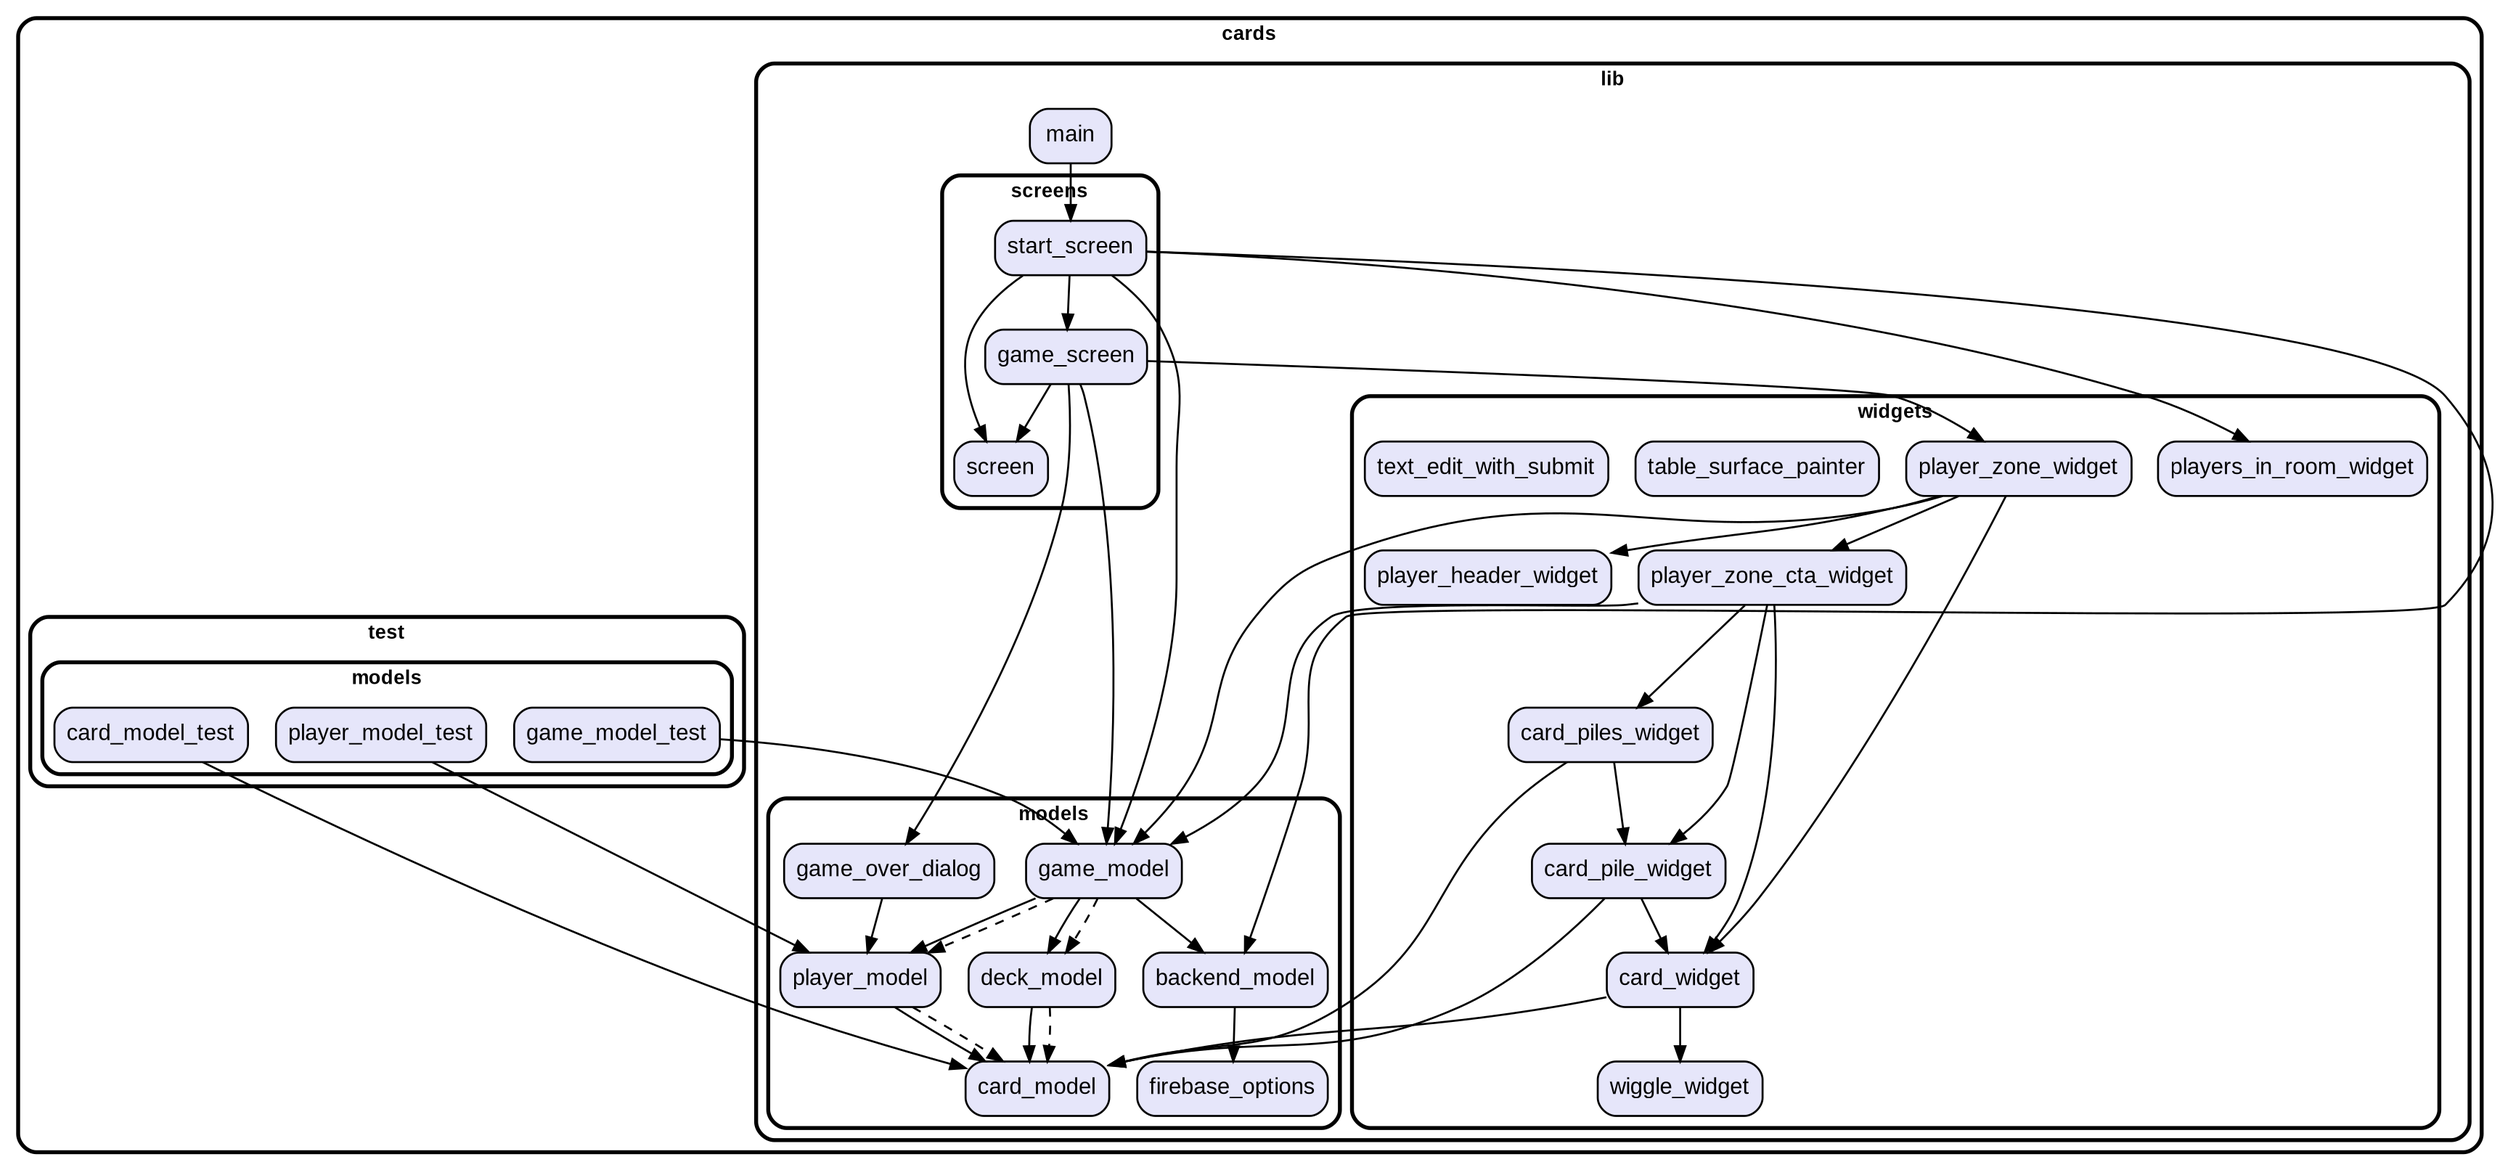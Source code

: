 digraph "" {
  graph [style=rounded fontname="Arial Black" fontsize=13 penwidth=2.6];
  node [shape=rect style="filled,rounded" fontname=Arial fontsize=15 fillcolor=Lavender penwidth=1.3];
  edge [penwidth=1.3];
  "/lib/main.dart" [label="main"];
  "/lib/models/backend_model.dart" [label="backend_model"];
  "/lib/models/card_model.dart" [label="card_model"];
  "/lib/models/deck_model.dart" [label="deck_model"];
  "/lib/models/firebase_options.dart" [label="firebase_options"];
  "/lib/models/game_model.dart" [label="game_model"];
  "/lib/models/game_over_dialog.dart" [label="game_over_dialog"];
  "/lib/models/player_model.dart" [label="player_model"];
  "/lib/screens/game_screen.dart" [label="game_screen"];
  "/lib/screens/screen.dart" [label="screen"];
  "/lib/screens/start_screen.dart" [label="start_screen"];
  "/lib/widgets/card_piles_widget.dart" [label="card_piles_widget"];
  "/lib/widgets/card_pile_widget.dart" [label="card_pile_widget"];
  "/lib/widgets/card_widget.dart" [label="card_widget"];
  "/lib/widgets/players_in_room_widget.dart" [label="players_in_room_widget"];
  "/lib/widgets/player_header_widget.dart" [label="player_header_widget"];
  "/lib/widgets/player_zone_cta_widget.dart" [label="player_zone_cta_widget"];
  "/lib/widgets/player_zone_widget.dart" [label="player_zone_widget"];
  "/lib/widgets/table_surface_painter.dart" [label="table_surface_painter"];
  "/lib/widgets/text_edit_with_submit.dart" [label="text_edit_with_submit"];
  "/lib/widgets/wiggle_widget.dart" [label="wiggle_widget"];
  "/test/models/card_model_test.dart" [label="card_model_test"];
  "/test/models/game_model_test.dart" [label="game_model_test"];
  "/test/models/player_model_test.dart" [label="player_model_test"];
  subgraph "cluster~" {
    label="cards";
    subgraph "cluster~/lib" {
      label="lib";
      "/lib/main.dart";
      subgraph "cluster~/lib/models" {
        label="models";
        "/lib/models/backend_model.dart";
        "/lib/models/card_model.dart";
        "/lib/models/deck_model.dart";
        "/lib/models/firebase_options.dart";
        "/lib/models/game_model.dart";
        "/lib/models/game_over_dialog.dart";
        "/lib/models/player_model.dart";
      }
      subgraph "cluster~/lib/screens" {
        label="screens";
        "/lib/screens/game_screen.dart";
        "/lib/screens/screen.dart";
        "/lib/screens/start_screen.dart";
      }
      subgraph "cluster~/lib/widgets" {
        label="widgets";
        "/lib/widgets/card_piles_widget.dart";
        "/lib/widgets/card_pile_widget.dart";
        "/lib/widgets/card_widget.dart";
        "/lib/widgets/players_in_room_widget.dart";
        "/lib/widgets/player_header_widget.dart";
        "/lib/widgets/player_zone_cta_widget.dart";
        "/lib/widgets/player_zone_widget.dart";
        "/lib/widgets/table_surface_painter.dart";
        "/lib/widgets/text_edit_with_submit.dart";
        "/lib/widgets/wiggle_widget.dart";
      }
    }
    subgraph "cluster~/test" {
      label="test";
      subgraph "cluster~/test/models" {
        label="models";
        "/test/models/card_model_test.dart";
        "/test/models/game_model_test.dart";
        "/test/models/player_model_test.dart";
      }
    }
  }
  "/lib/main.dart" -> "/lib/screens/start_screen.dart";
  "/lib/models/backend_model.dart" -> "/lib/models/firebase_options.dart";
  "/lib/models/deck_model.dart" -> "/lib/models/card_model.dart";
  "/lib/models/deck_model.dart" -> "/lib/models/card_model.dart" [style=dashed];
  "/lib/models/game_model.dart" -> "/lib/models/backend_model.dart";
  "/lib/models/game_model.dart" -> "/lib/models/deck_model.dart";
  "/lib/models/game_model.dart" -> "/lib/models/player_model.dart";
  "/lib/models/game_model.dart" -> "/lib/models/deck_model.dart" [style=dashed];
  "/lib/models/game_model.dart" -> "/lib/models/player_model.dart" [style=dashed];
  "/lib/models/game_over_dialog.dart" -> "/lib/models/player_model.dart";
  "/lib/models/player_model.dart" -> "/lib/models/card_model.dart";
  "/lib/models/player_model.dart" -> "/lib/models/card_model.dart" [style=dashed];
  "/lib/screens/game_screen.dart" -> "/lib/models/game_model.dart";
  "/lib/screens/game_screen.dart" -> "/lib/models/game_over_dialog.dart";
  "/lib/screens/game_screen.dart" -> "/lib/screens/screen.dart";
  "/lib/screens/game_screen.dart" -> "/lib/widgets/player_zone_widget.dart";
  "/lib/screens/start_screen.dart" -> "/lib/models/backend_model.dart";
  "/lib/screens/start_screen.dart" -> "/lib/models/game_model.dart";
  "/lib/screens/start_screen.dart" -> "/lib/screens/game_screen.dart";
  "/lib/screens/start_screen.dart" -> "/lib/screens/screen.dart";
  "/lib/screens/start_screen.dart" -> "/lib/widgets/players_in_room_widget.dart";
  "/lib/widgets/card_piles_widget.dart" -> "/lib/models/card_model.dart";
  "/lib/widgets/card_piles_widget.dart" -> "/lib/widgets/card_pile_widget.dart";
  "/lib/widgets/card_pile_widget.dart" -> "/lib/models/card_model.dart";
  "/lib/widgets/card_pile_widget.dart" -> "/lib/widgets/card_widget.dart";
  "/lib/widgets/card_widget.dart" -> "/lib/models/card_model.dart";
  "/lib/widgets/card_widget.dart" -> "/lib/widgets/wiggle_widget.dart";
  "/lib/widgets/player_zone_cta_widget.dart" -> "/lib/models/game_model.dart";
  "/lib/widgets/player_zone_cta_widget.dart" -> "/lib/widgets/card_pile_widget.dart";
  "/lib/widgets/player_zone_cta_widget.dart" -> "/lib/widgets/card_piles_widget.dart";
  "/lib/widgets/player_zone_cta_widget.dart" -> "/lib/widgets/card_widget.dart";
  "/lib/widgets/player_zone_widget.dart" -> "/lib/models/game_model.dart";
  "/lib/widgets/player_zone_widget.dart" -> "/lib/widgets/card_widget.dart";
  "/lib/widgets/player_zone_widget.dart" -> "/lib/widgets/player_header_widget.dart";
  "/lib/widgets/player_zone_widget.dart" -> "/lib/widgets/player_zone_cta_widget.dart";
  "/test/models/card_model_test.dart" -> "/lib/models/card_model.dart";
  "/test/models/game_model_test.dart" -> "/lib/models/game_model.dart";
  "/test/models/player_model_test.dart" -> "/lib/models/player_model.dart";
}
